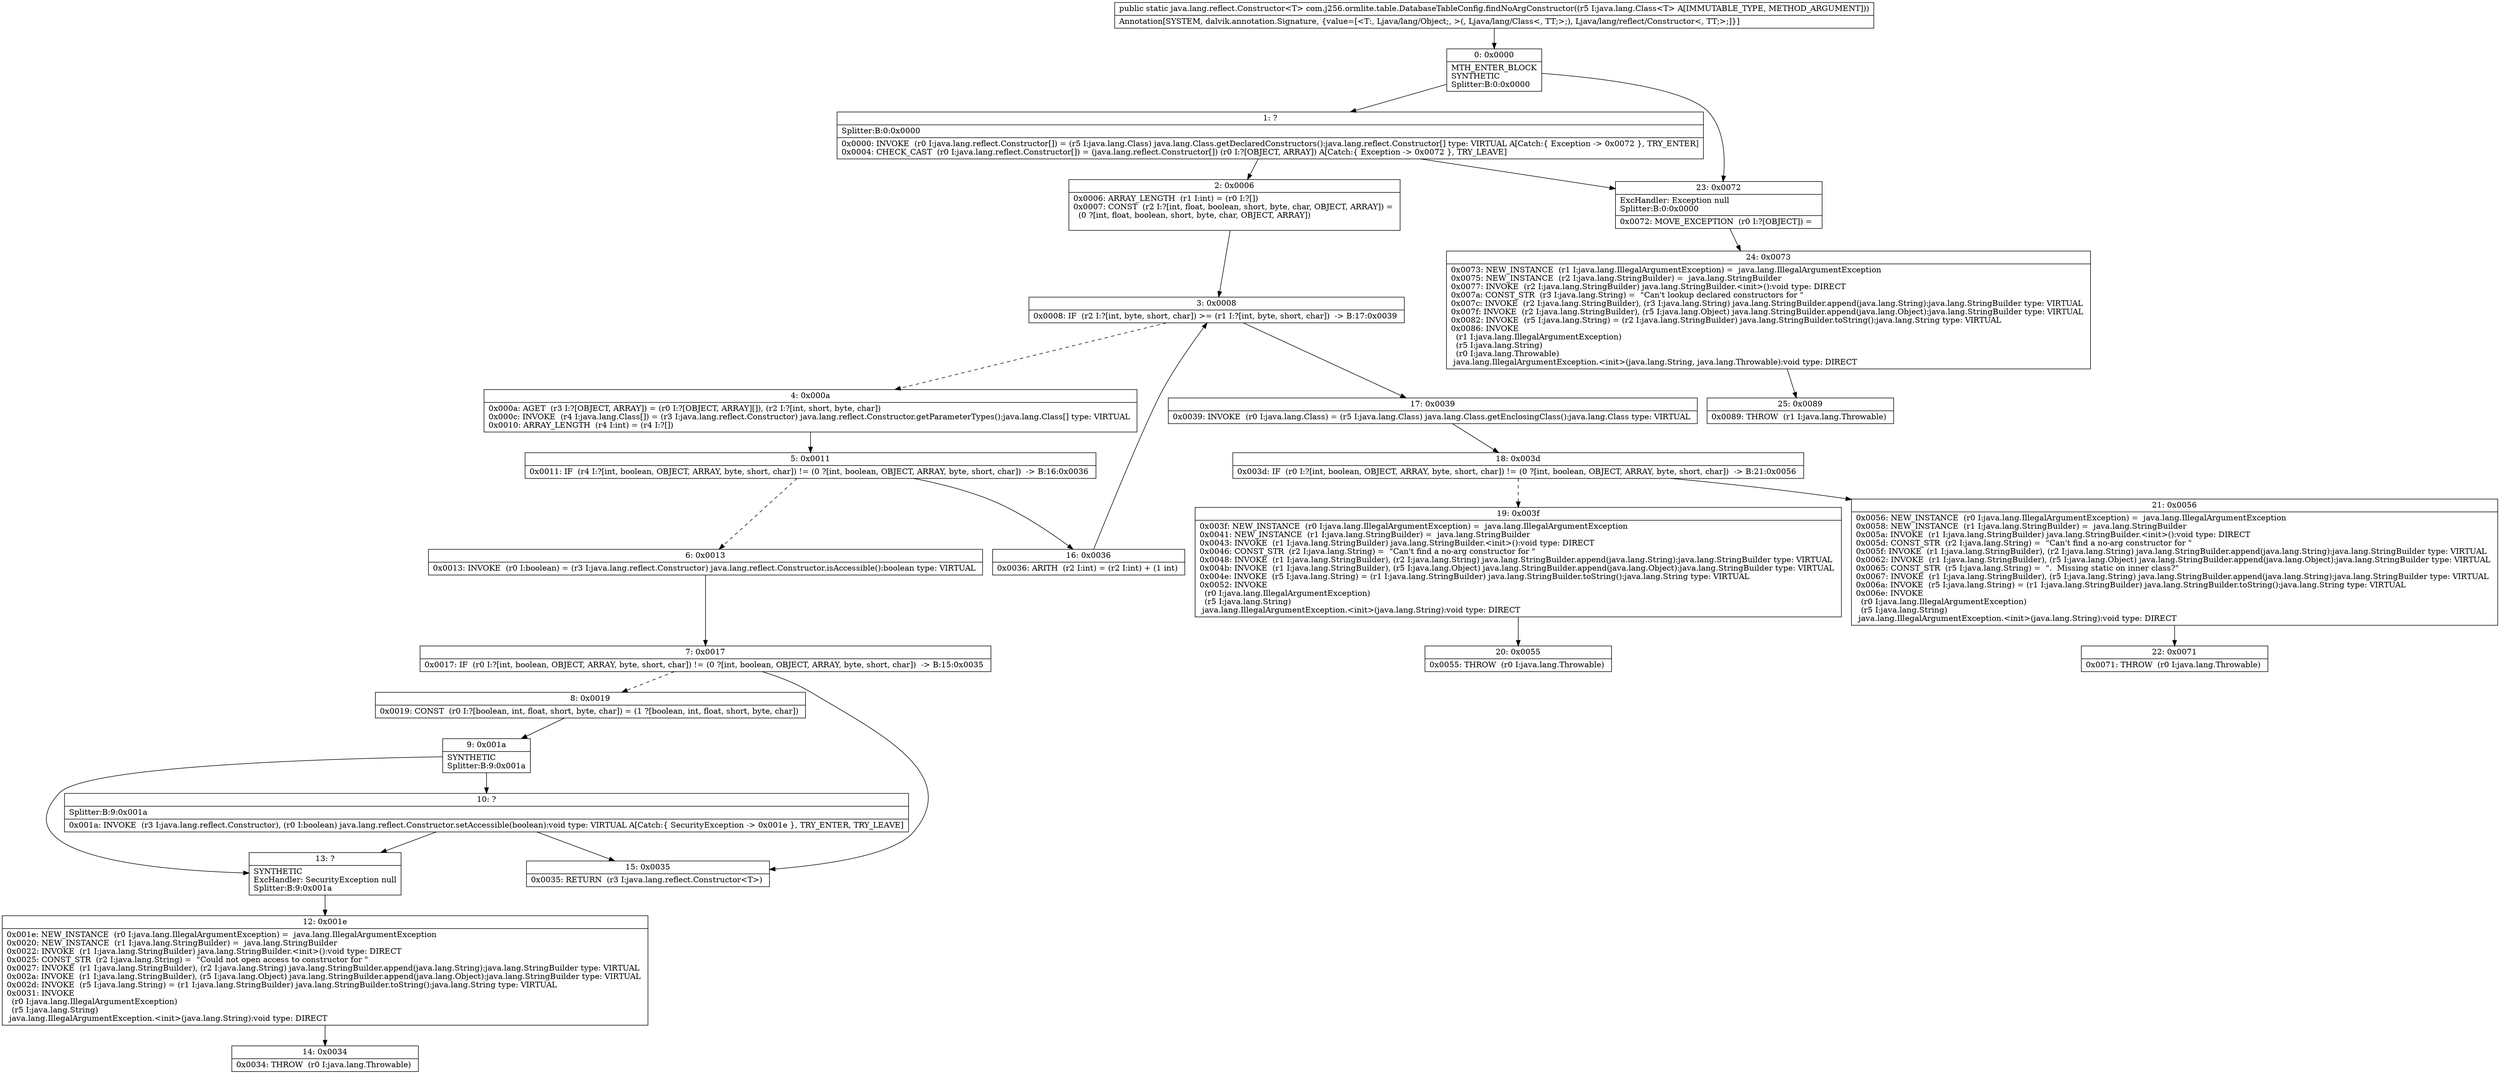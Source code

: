 digraph "CFG forcom.j256.ormlite.table.DatabaseTableConfig.findNoArgConstructor(Ljava\/lang\/Class;)Ljava\/lang\/reflect\/Constructor;" {
Node_0 [shape=record,label="{0\:\ 0x0000|MTH_ENTER_BLOCK\lSYNTHETIC\lSplitter:B:0:0x0000\l}"];
Node_1 [shape=record,label="{1\:\ ?|Splitter:B:0:0x0000\l|0x0000: INVOKE  (r0 I:java.lang.reflect.Constructor[]) = (r5 I:java.lang.Class) java.lang.Class.getDeclaredConstructors():java.lang.reflect.Constructor[] type: VIRTUAL A[Catch:\{ Exception \-\> 0x0072 \}, TRY_ENTER]\l0x0004: CHECK_CAST  (r0 I:java.lang.reflect.Constructor[]) = (java.lang.reflect.Constructor[]) (r0 I:?[OBJECT, ARRAY]) A[Catch:\{ Exception \-\> 0x0072 \}, TRY_LEAVE]\l}"];
Node_2 [shape=record,label="{2\:\ 0x0006|0x0006: ARRAY_LENGTH  (r1 I:int) = (r0 I:?[]) \l0x0007: CONST  (r2 I:?[int, float, boolean, short, byte, char, OBJECT, ARRAY]) = \l  (0 ?[int, float, boolean, short, byte, char, OBJECT, ARRAY])\l \l}"];
Node_3 [shape=record,label="{3\:\ 0x0008|0x0008: IF  (r2 I:?[int, byte, short, char]) \>= (r1 I:?[int, byte, short, char])  \-\> B:17:0x0039 \l}"];
Node_4 [shape=record,label="{4\:\ 0x000a|0x000a: AGET  (r3 I:?[OBJECT, ARRAY]) = (r0 I:?[OBJECT, ARRAY][]), (r2 I:?[int, short, byte, char]) \l0x000c: INVOKE  (r4 I:java.lang.Class[]) = (r3 I:java.lang.reflect.Constructor) java.lang.reflect.Constructor.getParameterTypes():java.lang.Class[] type: VIRTUAL \l0x0010: ARRAY_LENGTH  (r4 I:int) = (r4 I:?[]) \l}"];
Node_5 [shape=record,label="{5\:\ 0x0011|0x0011: IF  (r4 I:?[int, boolean, OBJECT, ARRAY, byte, short, char]) != (0 ?[int, boolean, OBJECT, ARRAY, byte, short, char])  \-\> B:16:0x0036 \l}"];
Node_6 [shape=record,label="{6\:\ 0x0013|0x0013: INVOKE  (r0 I:boolean) = (r3 I:java.lang.reflect.Constructor) java.lang.reflect.Constructor.isAccessible():boolean type: VIRTUAL \l}"];
Node_7 [shape=record,label="{7\:\ 0x0017|0x0017: IF  (r0 I:?[int, boolean, OBJECT, ARRAY, byte, short, char]) != (0 ?[int, boolean, OBJECT, ARRAY, byte, short, char])  \-\> B:15:0x0035 \l}"];
Node_8 [shape=record,label="{8\:\ 0x0019|0x0019: CONST  (r0 I:?[boolean, int, float, short, byte, char]) = (1 ?[boolean, int, float, short, byte, char]) \l}"];
Node_9 [shape=record,label="{9\:\ 0x001a|SYNTHETIC\lSplitter:B:9:0x001a\l}"];
Node_10 [shape=record,label="{10\:\ ?|Splitter:B:9:0x001a\l|0x001a: INVOKE  (r3 I:java.lang.reflect.Constructor), (r0 I:boolean) java.lang.reflect.Constructor.setAccessible(boolean):void type: VIRTUAL A[Catch:\{ SecurityException \-\> 0x001e \}, TRY_ENTER, TRY_LEAVE]\l}"];
Node_12 [shape=record,label="{12\:\ 0x001e|0x001e: NEW_INSTANCE  (r0 I:java.lang.IllegalArgumentException) =  java.lang.IllegalArgumentException \l0x0020: NEW_INSTANCE  (r1 I:java.lang.StringBuilder) =  java.lang.StringBuilder \l0x0022: INVOKE  (r1 I:java.lang.StringBuilder) java.lang.StringBuilder.\<init\>():void type: DIRECT \l0x0025: CONST_STR  (r2 I:java.lang.String) =  \"Could not open access to constructor for \" \l0x0027: INVOKE  (r1 I:java.lang.StringBuilder), (r2 I:java.lang.String) java.lang.StringBuilder.append(java.lang.String):java.lang.StringBuilder type: VIRTUAL \l0x002a: INVOKE  (r1 I:java.lang.StringBuilder), (r5 I:java.lang.Object) java.lang.StringBuilder.append(java.lang.Object):java.lang.StringBuilder type: VIRTUAL \l0x002d: INVOKE  (r5 I:java.lang.String) = (r1 I:java.lang.StringBuilder) java.lang.StringBuilder.toString():java.lang.String type: VIRTUAL \l0x0031: INVOKE  \l  (r0 I:java.lang.IllegalArgumentException)\l  (r5 I:java.lang.String)\l java.lang.IllegalArgumentException.\<init\>(java.lang.String):void type: DIRECT \l}"];
Node_13 [shape=record,label="{13\:\ ?|SYNTHETIC\lExcHandler: SecurityException null\lSplitter:B:9:0x001a\l}"];
Node_14 [shape=record,label="{14\:\ 0x0034|0x0034: THROW  (r0 I:java.lang.Throwable) \l}"];
Node_15 [shape=record,label="{15\:\ 0x0035|0x0035: RETURN  (r3 I:java.lang.reflect.Constructor\<T\>) \l}"];
Node_16 [shape=record,label="{16\:\ 0x0036|0x0036: ARITH  (r2 I:int) = (r2 I:int) + (1 int) \l}"];
Node_17 [shape=record,label="{17\:\ 0x0039|0x0039: INVOKE  (r0 I:java.lang.Class) = (r5 I:java.lang.Class) java.lang.Class.getEnclosingClass():java.lang.Class type: VIRTUAL \l}"];
Node_18 [shape=record,label="{18\:\ 0x003d|0x003d: IF  (r0 I:?[int, boolean, OBJECT, ARRAY, byte, short, char]) != (0 ?[int, boolean, OBJECT, ARRAY, byte, short, char])  \-\> B:21:0x0056 \l}"];
Node_19 [shape=record,label="{19\:\ 0x003f|0x003f: NEW_INSTANCE  (r0 I:java.lang.IllegalArgumentException) =  java.lang.IllegalArgumentException \l0x0041: NEW_INSTANCE  (r1 I:java.lang.StringBuilder) =  java.lang.StringBuilder \l0x0043: INVOKE  (r1 I:java.lang.StringBuilder) java.lang.StringBuilder.\<init\>():void type: DIRECT \l0x0046: CONST_STR  (r2 I:java.lang.String) =  \"Can't find a no\-arg constructor for \" \l0x0048: INVOKE  (r1 I:java.lang.StringBuilder), (r2 I:java.lang.String) java.lang.StringBuilder.append(java.lang.String):java.lang.StringBuilder type: VIRTUAL \l0x004b: INVOKE  (r1 I:java.lang.StringBuilder), (r5 I:java.lang.Object) java.lang.StringBuilder.append(java.lang.Object):java.lang.StringBuilder type: VIRTUAL \l0x004e: INVOKE  (r5 I:java.lang.String) = (r1 I:java.lang.StringBuilder) java.lang.StringBuilder.toString():java.lang.String type: VIRTUAL \l0x0052: INVOKE  \l  (r0 I:java.lang.IllegalArgumentException)\l  (r5 I:java.lang.String)\l java.lang.IllegalArgumentException.\<init\>(java.lang.String):void type: DIRECT \l}"];
Node_20 [shape=record,label="{20\:\ 0x0055|0x0055: THROW  (r0 I:java.lang.Throwable) \l}"];
Node_21 [shape=record,label="{21\:\ 0x0056|0x0056: NEW_INSTANCE  (r0 I:java.lang.IllegalArgumentException) =  java.lang.IllegalArgumentException \l0x0058: NEW_INSTANCE  (r1 I:java.lang.StringBuilder) =  java.lang.StringBuilder \l0x005a: INVOKE  (r1 I:java.lang.StringBuilder) java.lang.StringBuilder.\<init\>():void type: DIRECT \l0x005d: CONST_STR  (r2 I:java.lang.String) =  \"Can't find a no\-arg constructor for \" \l0x005f: INVOKE  (r1 I:java.lang.StringBuilder), (r2 I:java.lang.String) java.lang.StringBuilder.append(java.lang.String):java.lang.StringBuilder type: VIRTUAL \l0x0062: INVOKE  (r1 I:java.lang.StringBuilder), (r5 I:java.lang.Object) java.lang.StringBuilder.append(java.lang.Object):java.lang.StringBuilder type: VIRTUAL \l0x0065: CONST_STR  (r5 I:java.lang.String) =  \".  Missing static on inner class?\" \l0x0067: INVOKE  (r1 I:java.lang.StringBuilder), (r5 I:java.lang.String) java.lang.StringBuilder.append(java.lang.String):java.lang.StringBuilder type: VIRTUAL \l0x006a: INVOKE  (r5 I:java.lang.String) = (r1 I:java.lang.StringBuilder) java.lang.StringBuilder.toString():java.lang.String type: VIRTUAL \l0x006e: INVOKE  \l  (r0 I:java.lang.IllegalArgumentException)\l  (r5 I:java.lang.String)\l java.lang.IllegalArgumentException.\<init\>(java.lang.String):void type: DIRECT \l}"];
Node_22 [shape=record,label="{22\:\ 0x0071|0x0071: THROW  (r0 I:java.lang.Throwable) \l}"];
Node_23 [shape=record,label="{23\:\ 0x0072|ExcHandler: Exception null\lSplitter:B:0:0x0000\l|0x0072: MOVE_EXCEPTION  (r0 I:?[OBJECT]) =  \l}"];
Node_24 [shape=record,label="{24\:\ 0x0073|0x0073: NEW_INSTANCE  (r1 I:java.lang.IllegalArgumentException) =  java.lang.IllegalArgumentException \l0x0075: NEW_INSTANCE  (r2 I:java.lang.StringBuilder) =  java.lang.StringBuilder \l0x0077: INVOKE  (r2 I:java.lang.StringBuilder) java.lang.StringBuilder.\<init\>():void type: DIRECT \l0x007a: CONST_STR  (r3 I:java.lang.String) =  \"Can't lookup declared constructors for \" \l0x007c: INVOKE  (r2 I:java.lang.StringBuilder), (r3 I:java.lang.String) java.lang.StringBuilder.append(java.lang.String):java.lang.StringBuilder type: VIRTUAL \l0x007f: INVOKE  (r2 I:java.lang.StringBuilder), (r5 I:java.lang.Object) java.lang.StringBuilder.append(java.lang.Object):java.lang.StringBuilder type: VIRTUAL \l0x0082: INVOKE  (r5 I:java.lang.String) = (r2 I:java.lang.StringBuilder) java.lang.StringBuilder.toString():java.lang.String type: VIRTUAL \l0x0086: INVOKE  \l  (r1 I:java.lang.IllegalArgumentException)\l  (r5 I:java.lang.String)\l  (r0 I:java.lang.Throwable)\l java.lang.IllegalArgumentException.\<init\>(java.lang.String, java.lang.Throwable):void type: DIRECT \l}"];
Node_25 [shape=record,label="{25\:\ 0x0089|0x0089: THROW  (r1 I:java.lang.Throwable) \l}"];
MethodNode[shape=record,label="{public static java.lang.reflect.Constructor\<T\> com.j256.ormlite.table.DatabaseTableConfig.findNoArgConstructor((r5 I:java.lang.Class\<T\> A[IMMUTABLE_TYPE, METHOD_ARGUMENT]))  | Annotation[SYSTEM, dalvik.annotation.Signature, \{value=[\<T:, Ljava\/lang\/Object;, \>(, Ljava\/lang\/Class\<, TT;\>;), Ljava\/lang\/reflect\/Constructor\<, TT;\>;]\}]\l}"];
MethodNode -> Node_0;
Node_0 -> Node_1;
Node_0 -> Node_23;
Node_1 -> Node_2;
Node_1 -> Node_23;
Node_2 -> Node_3;
Node_3 -> Node_4[style=dashed];
Node_3 -> Node_17;
Node_4 -> Node_5;
Node_5 -> Node_6[style=dashed];
Node_5 -> Node_16;
Node_6 -> Node_7;
Node_7 -> Node_8[style=dashed];
Node_7 -> Node_15;
Node_8 -> Node_9;
Node_9 -> Node_10;
Node_9 -> Node_13;
Node_10 -> Node_13;
Node_10 -> Node_15;
Node_12 -> Node_14;
Node_13 -> Node_12;
Node_16 -> Node_3;
Node_17 -> Node_18;
Node_18 -> Node_19[style=dashed];
Node_18 -> Node_21;
Node_19 -> Node_20;
Node_21 -> Node_22;
Node_23 -> Node_24;
Node_24 -> Node_25;
}

